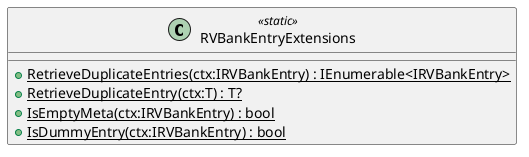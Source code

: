 @startuml
class RVBankEntryExtensions <<static>> {
    + {static} RetrieveDuplicateEntries(ctx:IRVBankEntry) : IEnumerable<IRVBankEntry>
    + {static} RetrieveDuplicateEntry(ctx:T) : T?
    + {static} IsEmptyMeta(ctx:IRVBankEntry) : bool
    + {static} IsDummyEntry(ctx:IRVBankEntry) : bool
}
@enduml
